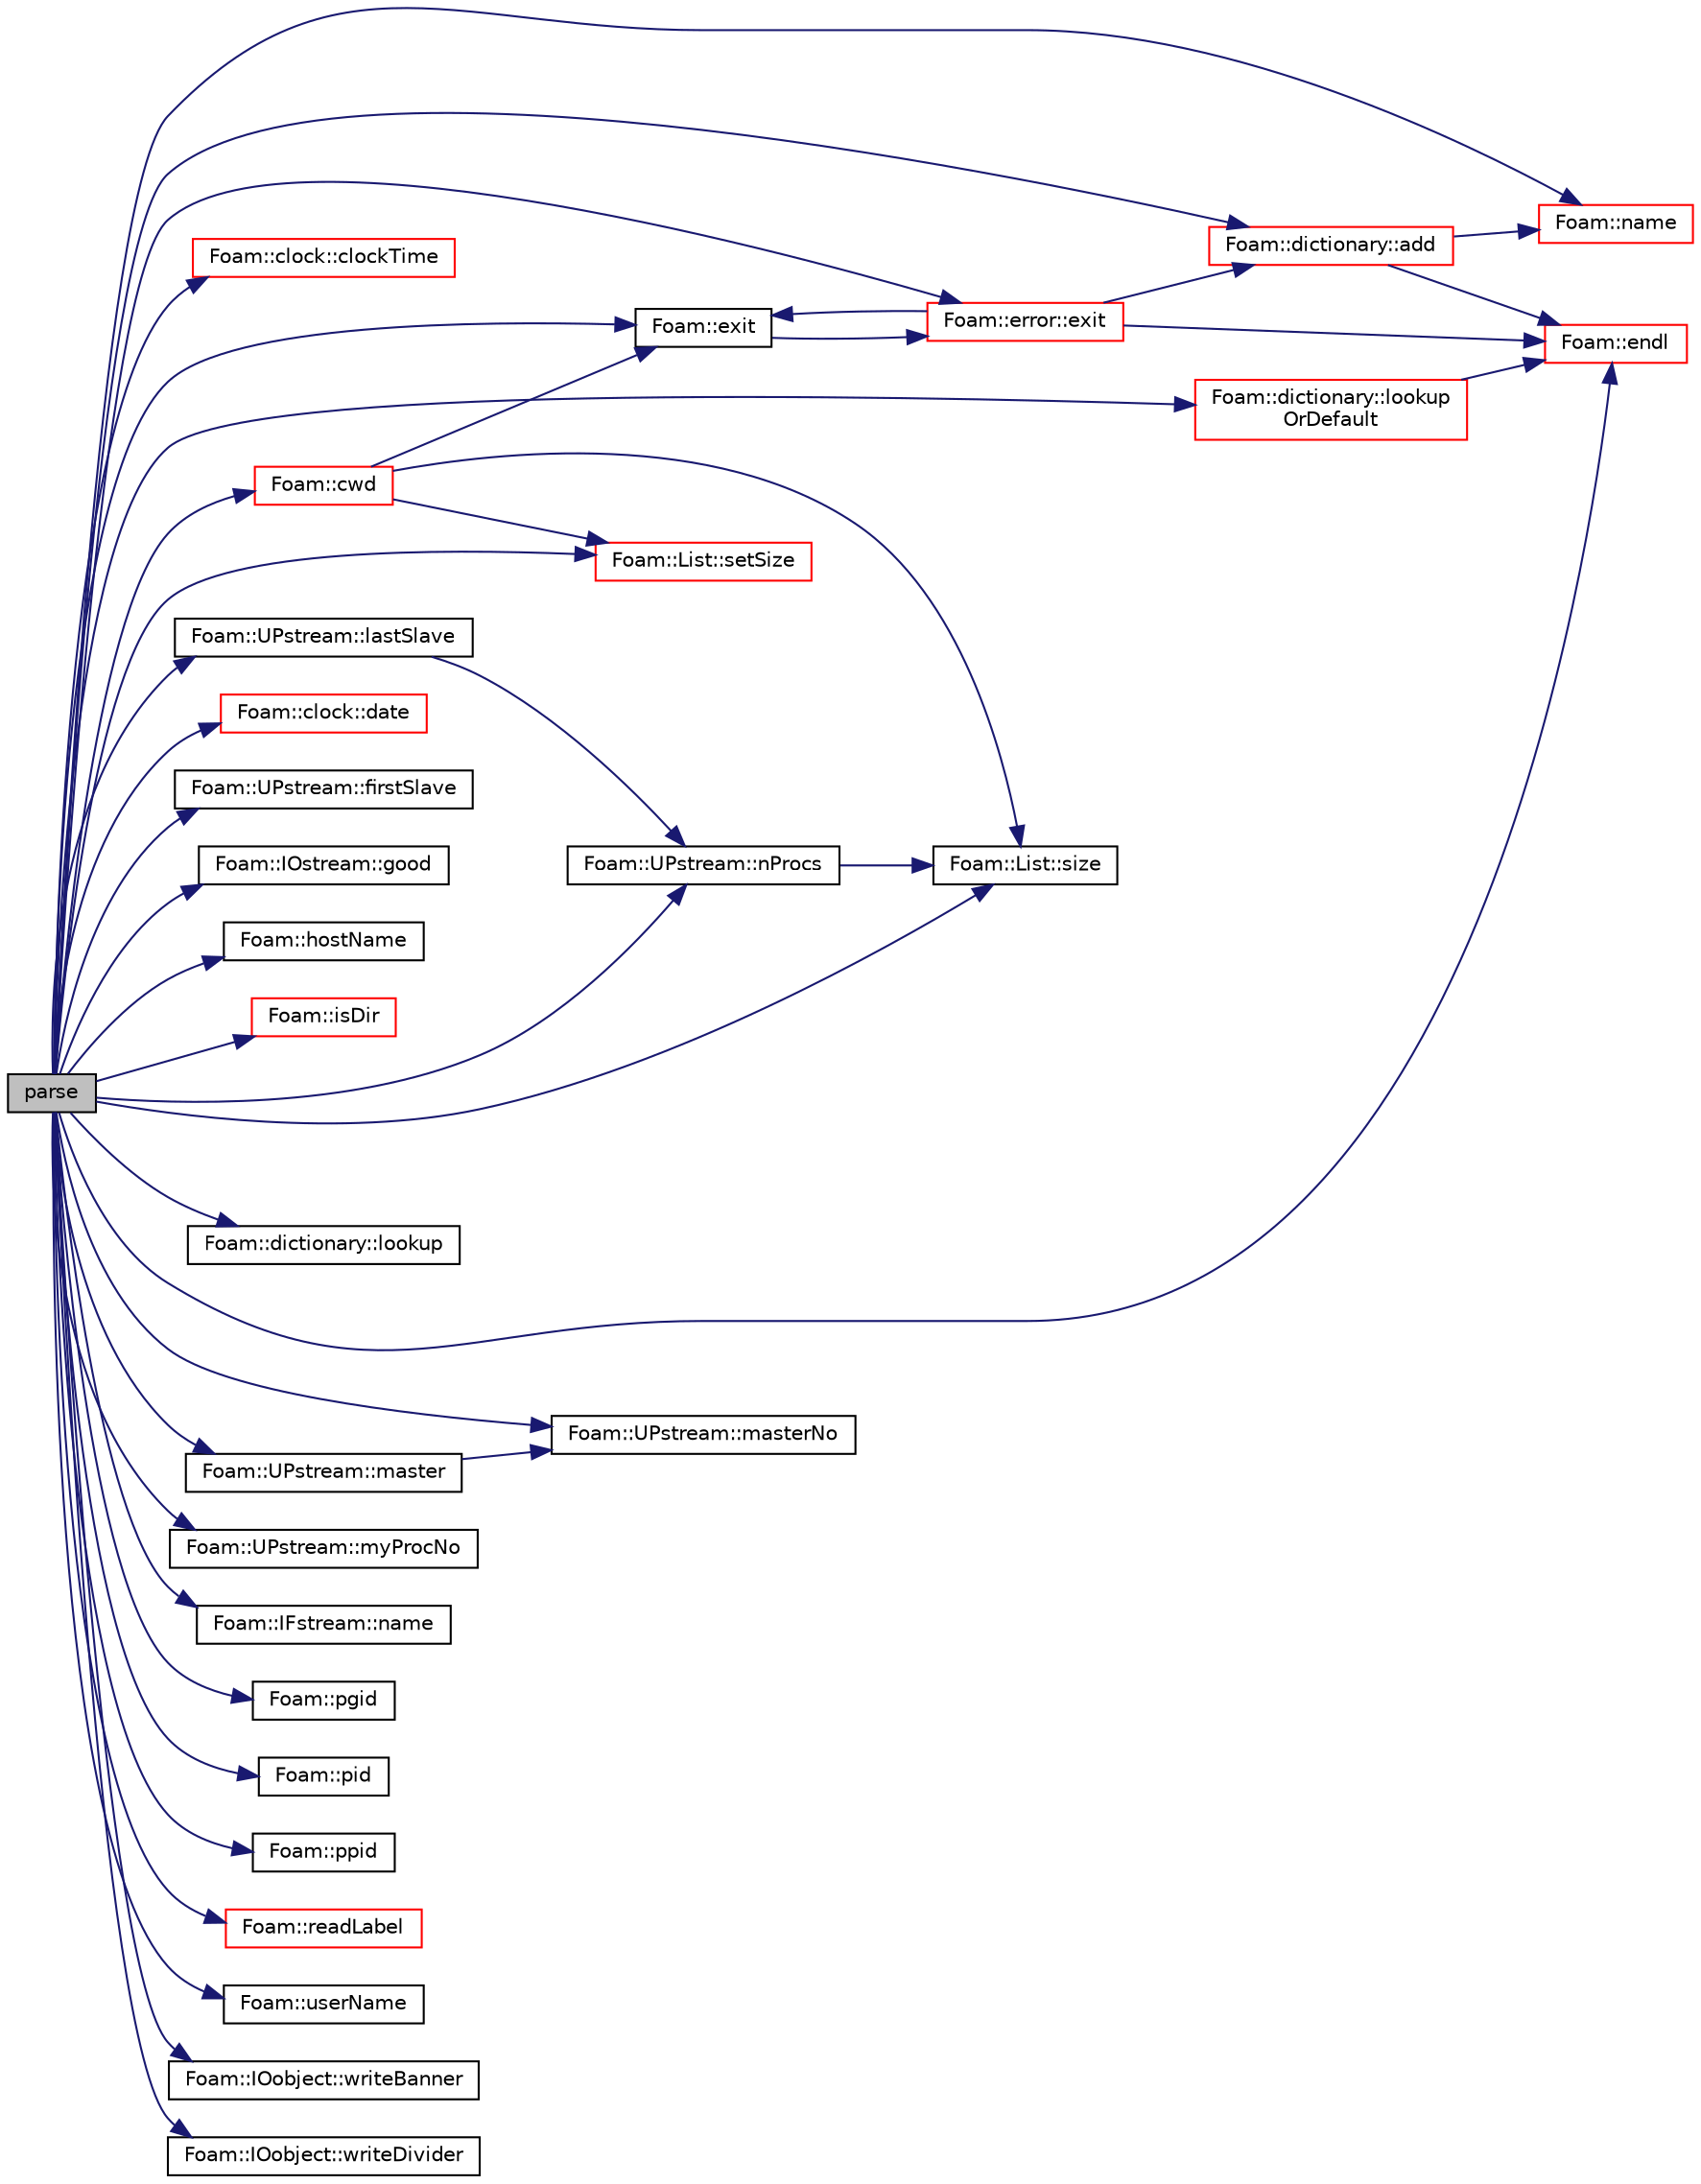 digraph "parse"
{
  bgcolor="transparent";
  edge [fontname="Helvetica",fontsize="10",labelfontname="Helvetica",labelfontsize="10"];
  node [fontname="Helvetica",fontsize="10",shape=record];
  rankdir="LR";
  Node1 [label="parse",height=0.2,width=0.4,color="black", fillcolor="grey75", style="filled", fontcolor="black"];
  Node1 -> Node2 [color="midnightblue",fontsize="10",style="solid",fontname="Helvetica"];
  Node2 [label="Foam::dictionary::add",height=0.2,width=0.4,color="red",URL="$a00524.html#ac2ddcab42322c8d8af5e5830ab4d431b",tooltip="Add a new entry. "];
  Node2 -> Node3 [color="midnightblue",fontsize="10",style="solid",fontname="Helvetica"];
  Node3 [label="Foam::name",height=0.2,width=0.4,color="red",URL="$a10725.html#adcb0df2bd4953cb6bb390272d8263c3a",tooltip="Return a string representation of a complex. "];
  Node2 -> Node4 [color="midnightblue",fontsize="10",style="solid",fontname="Helvetica"];
  Node4 [label="Foam::endl",height=0.2,width=0.4,color="red",URL="$a10725.html#a2db8fe02a0d3909e9351bb4275b23ce4",tooltip="Add newline and flush stream. "];
  Node1 -> Node5 [color="midnightblue",fontsize="10",style="solid",fontname="Helvetica"];
  Node5 [label="Foam::clock::clockTime",height=0.2,width=0.4,color="red",URL="$a00278.html#a716145c4eae38fe6388b4c2b6eb3b576",tooltip="Return the current wall-clock time as a string. "];
  Node1 -> Node6 [color="midnightblue",fontsize="10",style="solid",fontname="Helvetica"];
  Node6 [label="Foam::cwd",height=0.2,width=0.4,color="red",URL="$a10725.html#a07e65e44305ffb6594966d3a53cb6272",tooltip="Return current working directory path name. "];
  Node6 -> Node7 [color="midnightblue",fontsize="10",style="solid",fontname="Helvetica"];
  Node7 [label="Foam::exit",height=0.2,width=0.4,color="black",URL="$a10725.html#a06ca7250d8e89caf05243ec094843642"];
  Node7 -> Node8 [color="midnightblue",fontsize="10",style="solid",fontname="Helvetica"];
  Node8 [label="Foam::error::exit",height=0.2,width=0.4,color="red",URL="$a00675.html#a8e05d3ad7f8730ff9a8bab5360fd7854",tooltip="Exit : can be called for any error to exit program. "];
  Node8 -> Node2 [color="midnightblue",fontsize="10",style="solid",fontname="Helvetica"];
  Node8 -> Node4 [color="midnightblue",fontsize="10",style="solid",fontname="Helvetica"];
  Node8 -> Node7 [color="midnightblue",fontsize="10",style="solid",fontname="Helvetica"];
  Node6 -> Node9 [color="midnightblue",fontsize="10",style="solid",fontname="Helvetica"];
  Node9 [label="Foam::List::setSize",height=0.2,width=0.4,color="red",URL="$a01364.html#aedb985ffeaf1bdbfeccc2a8730405703",tooltip="Reset size of List. "];
  Node6 -> Node10 [color="midnightblue",fontsize="10",style="solid",fontname="Helvetica"];
  Node10 [label="Foam::List::size",height=0.2,width=0.4,color="black",URL="$a01364.html#a8a5f6fa29bd4b500caf186f60245b384",tooltip="Override size to be inconsistent with allocated storage. "];
  Node1 -> Node11 [color="midnightblue",fontsize="10",style="solid",fontname="Helvetica"];
  Node11 [label="Foam::clock::date",height=0.2,width=0.4,color="red",URL="$a00278.html#a85937959bc3f366942ea89fe679d22d0",tooltip="Return the current wall-clock date as a string. "];
  Node1 -> Node4 [color="midnightblue",fontsize="10",style="solid",fontname="Helvetica"];
  Node1 -> Node7 [color="midnightblue",fontsize="10",style="solid",fontname="Helvetica"];
  Node1 -> Node8 [color="midnightblue",fontsize="10",style="solid",fontname="Helvetica"];
  Node1 -> Node12 [color="midnightblue",fontsize="10",style="solid",fontname="Helvetica"];
  Node12 [label="Foam::UPstream::firstSlave",height=0.2,width=0.4,color="black",URL="$a02762.html#acf61876860b10a79aff95e52dd0c533f",tooltip="Process index of first slave. "];
  Node1 -> Node13 [color="midnightblue",fontsize="10",style="solid",fontname="Helvetica"];
  Node13 [label="Foam::IOstream::good",height=0.2,width=0.4,color="black",URL="$a01185.html#ad2e41c8280b6cdf93d39e1135d2abdf7",tooltip="Return true if next operation might succeed. "];
  Node1 -> Node14 [color="midnightblue",fontsize="10",style="solid",fontname="Helvetica"];
  Node14 [label="Foam::hostName",height=0.2,width=0.4,color="black",URL="$a10725.html#a79115b5e88efba141e59d08cfbd1d26e",tooltip="Return the system&#39;s host name, as per hostname(1) "];
  Node1 -> Node15 [color="midnightblue",fontsize="10",style="solid",fontname="Helvetica"];
  Node15 [label="Foam::isDir",height=0.2,width=0.4,color="red",URL="$a10725.html#a9c9cf5d33b9c5961f835aefe5d860c5a",tooltip="Does the name exist as a DIRECTORY in the file system? "];
  Node1 -> Node16 [color="midnightblue",fontsize="10",style="solid",fontname="Helvetica"];
  Node16 [label="Foam::UPstream::lastSlave",height=0.2,width=0.4,color="black",URL="$a02762.html#a6ba6de79b96f3b7f2d987b2b657f47e1",tooltip="Process index of last slave. "];
  Node16 -> Node17 [color="midnightblue",fontsize="10",style="solid",fontname="Helvetica"];
  Node17 [label="Foam::UPstream::nProcs",height=0.2,width=0.4,color="black",URL="$a02762.html#aada0e04d8127eda8ee95be0772754a4f",tooltip="Number of processes in parallel run. "];
  Node17 -> Node10 [color="midnightblue",fontsize="10",style="solid",fontname="Helvetica"];
  Node1 -> Node18 [color="midnightblue",fontsize="10",style="solid",fontname="Helvetica"];
  Node18 [label="Foam::dictionary::lookup",height=0.2,width=0.4,color="black",URL="$a00524.html#a8baab402d653d6e789f67c57e23a5b59",tooltip="Find and return an entry data stream. "];
  Node1 -> Node19 [color="midnightblue",fontsize="10",style="solid",fontname="Helvetica"];
  Node19 [label="Foam::dictionary::lookup\lOrDefault",height=0.2,width=0.4,color="red",URL="$a00524.html#ab188313de67c2c7ad4a5e8151eefb49d",tooltip="Find and return a T,. "];
  Node19 -> Node4 [color="midnightblue",fontsize="10",style="solid",fontname="Helvetica"];
  Node1 -> Node20 [color="midnightblue",fontsize="10",style="solid",fontname="Helvetica"];
  Node20 [label="Foam::UPstream::master",height=0.2,width=0.4,color="black",URL="$a02762.html#a36af549940a0aae3733774649594489f",tooltip="Am I the master process. "];
  Node20 -> Node21 [color="midnightblue",fontsize="10",style="solid",fontname="Helvetica"];
  Node21 [label="Foam::UPstream::masterNo",height=0.2,width=0.4,color="black",URL="$a02762.html#a30260fa445b5e3e14a9042269664adde",tooltip="Process index of the master. "];
  Node1 -> Node21 [color="midnightblue",fontsize="10",style="solid",fontname="Helvetica"];
  Node1 -> Node22 [color="midnightblue",fontsize="10",style="solid",fontname="Helvetica"];
  Node22 [label="Foam::UPstream::myProcNo",height=0.2,width=0.4,color="black",URL="$a02762.html#afc74d89573de32a3032c916f8cdd1733",tooltip="Number of this process (starting from masterNo() = 0) "];
  Node1 -> Node23 [color="midnightblue",fontsize="10",style="solid",fontname="Helvetica"];
  Node23 [label="Foam::IFstream::name",height=0.2,width=0.4,color="black",URL="$a01031.html#acd3da3556711337d571c60cf9ffb91cc",tooltip="Return the name of the stream. "];
  Node1 -> Node3 [color="midnightblue",fontsize="10",style="solid",fontname="Helvetica"];
  Node1 -> Node17 [color="midnightblue",fontsize="10",style="solid",fontname="Helvetica"];
  Node1 -> Node24 [color="midnightblue",fontsize="10",style="solid",fontname="Helvetica"];
  Node24 [label="Foam::pgid",height=0.2,width=0.4,color="black",URL="$a10725.html#a7058cbd6ff169b4d7aed9083eed858e9",tooltip="Return the group PID of this process. "];
  Node1 -> Node25 [color="midnightblue",fontsize="10",style="solid",fontname="Helvetica"];
  Node25 [label="Foam::pid",height=0.2,width=0.4,color="black",URL="$a10725.html#ab621fe2533a48ef515cd6477f3aec992",tooltip="Return the PID of this process. "];
  Node1 -> Node26 [color="midnightblue",fontsize="10",style="solid",fontname="Helvetica"];
  Node26 [label="Foam::ppid",height=0.2,width=0.4,color="black",URL="$a10725.html#a9b13ab83426179ca07d1beceb5148cda",tooltip="Return the parent PID of this process. "];
  Node1 -> Node27 [color="midnightblue",fontsize="10",style="solid",fontname="Helvetica"];
  Node27 [label="Foam::readLabel",height=0.2,width=0.4,color="red",URL="$a10725.html#abb09fbcf651d29208982dd7a601b606f"];
  Node1 -> Node9 [color="midnightblue",fontsize="10",style="solid",fontname="Helvetica"];
  Node1 -> Node10 [color="midnightblue",fontsize="10",style="solid",fontname="Helvetica"];
  Node1 -> Node28 [color="midnightblue",fontsize="10",style="solid",fontname="Helvetica"];
  Node28 [label="Foam::userName",height=0.2,width=0.4,color="black",URL="$a10725.html#a6d8325a98d213a3ff962d88bfdd504e6",tooltip="Return the user&#39;s login name. "];
  Node1 -> Node29 [color="midnightblue",fontsize="10",style="solid",fontname="Helvetica"];
  Node29 [label="Foam::IOobject::writeBanner",height=0.2,width=0.4,color="black",URL="$a01179.html#a02fe83a3242334d79d9798f542c1b780",tooltip="Write the standard OpenFOAM file/dictionary banner. "];
  Node1 -> Node30 [color="midnightblue",fontsize="10",style="solid",fontname="Helvetica"];
  Node30 [label="Foam::IOobject::writeDivider",height=0.2,width=0.4,color="black",URL="$a01179.html#ab9dfd1788c127840b478e7c3b95b2e51",tooltip="Write the standard file section divider. "];
}

